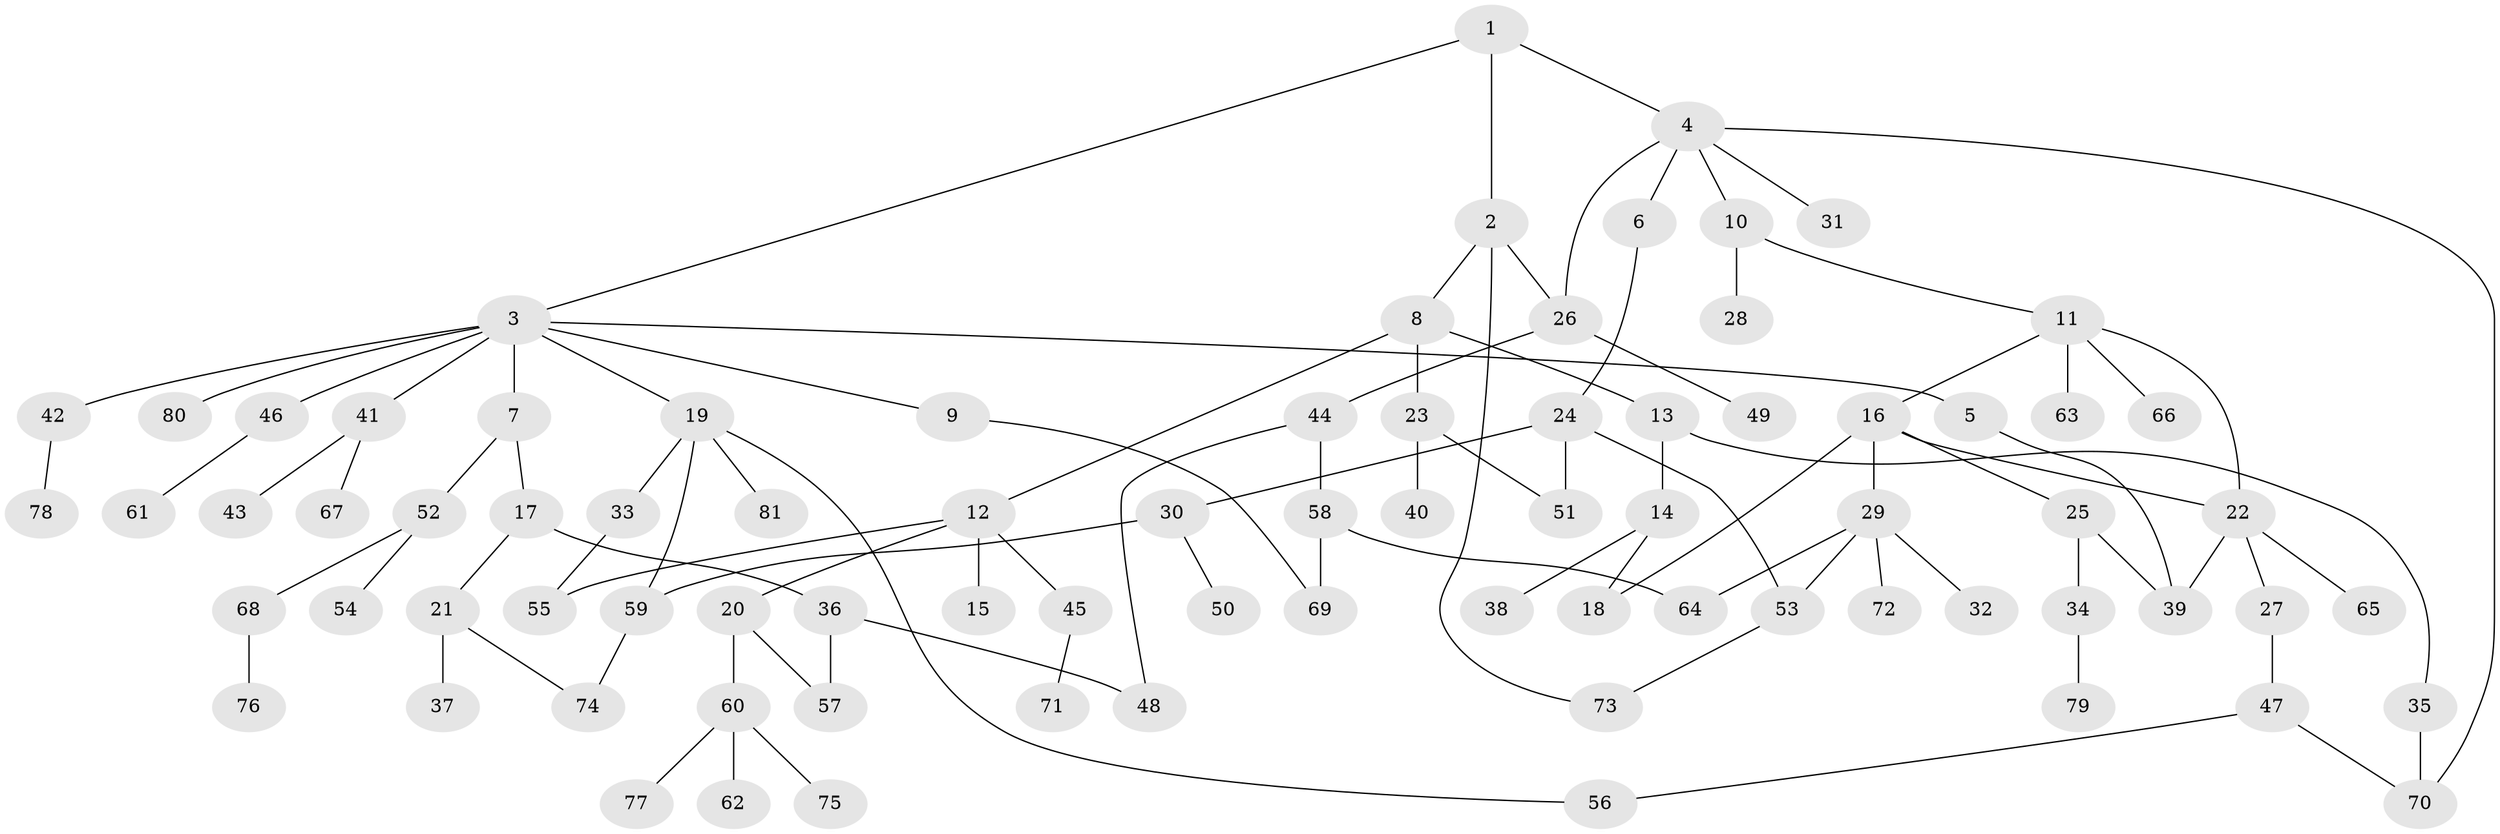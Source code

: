 // coarse degree distribution, {13: 0.03125, 8: 0.0625, 5: 0.03125, 2: 0.125, 1: 0.5, 10: 0.03125, 3: 0.1875, 6: 0.03125}
// Generated by graph-tools (version 1.1) at 2025/17/03/04/25 18:17:09]
// undirected, 81 vertices, 98 edges
graph export_dot {
graph [start="1"]
  node [color=gray90,style=filled];
  1;
  2;
  3;
  4;
  5;
  6;
  7;
  8;
  9;
  10;
  11;
  12;
  13;
  14;
  15;
  16;
  17;
  18;
  19;
  20;
  21;
  22;
  23;
  24;
  25;
  26;
  27;
  28;
  29;
  30;
  31;
  32;
  33;
  34;
  35;
  36;
  37;
  38;
  39;
  40;
  41;
  42;
  43;
  44;
  45;
  46;
  47;
  48;
  49;
  50;
  51;
  52;
  53;
  54;
  55;
  56;
  57;
  58;
  59;
  60;
  61;
  62;
  63;
  64;
  65;
  66;
  67;
  68;
  69;
  70;
  71;
  72;
  73;
  74;
  75;
  76;
  77;
  78;
  79;
  80;
  81;
  1 -- 2;
  1 -- 3;
  1 -- 4;
  2 -- 8;
  2 -- 26;
  2 -- 73;
  3 -- 5;
  3 -- 7;
  3 -- 9;
  3 -- 19;
  3 -- 41;
  3 -- 42;
  3 -- 46;
  3 -- 80;
  4 -- 6;
  4 -- 10;
  4 -- 31;
  4 -- 70;
  4 -- 26;
  5 -- 39;
  6 -- 24;
  7 -- 17;
  7 -- 52;
  8 -- 12;
  8 -- 13;
  8 -- 23;
  9 -- 69;
  10 -- 11;
  10 -- 28;
  11 -- 16;
  11 -- 22;
  11 -- 63;
  11 -- 66;
  12 -- 15;
  12 -- 20;
  12 -- 45;
  12 -- 55;
  13 -- 14;
  13 -- 35;
  14 -- 38;
  14 -- 18;
  16 -- 18;
  16 -- 25;
  16 -- 29;
  16 -- 22;
  17 -- 21;
  17 -- 36;
  19 -- 33;
  19 -- 56;
  19 -- 81;
  19 -- 59;
  20 -- 60;
  20 -- 57;
  21 -- 37;
  21 -- 74;
  22 -- 27;
  22 -- 39;
  22 -- 65;
  23 -- 40;
  23 -- 51;
  24 -- 30;
  24 -- 51;
  24 -- 53;
  25 -- 34;
  25 -- 39;
  26 -- 44;
  26 -- 49;
  27 -- 47;
  29 -- 32;
  29 -- 53;
  29 -- 72;
  29 -- 64;
  30 -- 50;
  30 -- 59;
  33 -- 55;
  34 -- 79;
  35 -- 70;
  36 -- 57;
  36 -- 48;
  41 -- 43;
  41 -- 67;
  42 -- 78;
  44 -- 48;
  44 -- 58;
  45 -- 71;
  46 -- 61;
  47 -- 70;
  47 -- 56;
  52 -- 54;
  52 -- 68;
  53 -- 73;
  58 -- 64;
  58 -- 69;
  59 -- 74;
  60 -- 62;
  60 -- 75;
  60 -- 77;
  68 -- 76;
}
